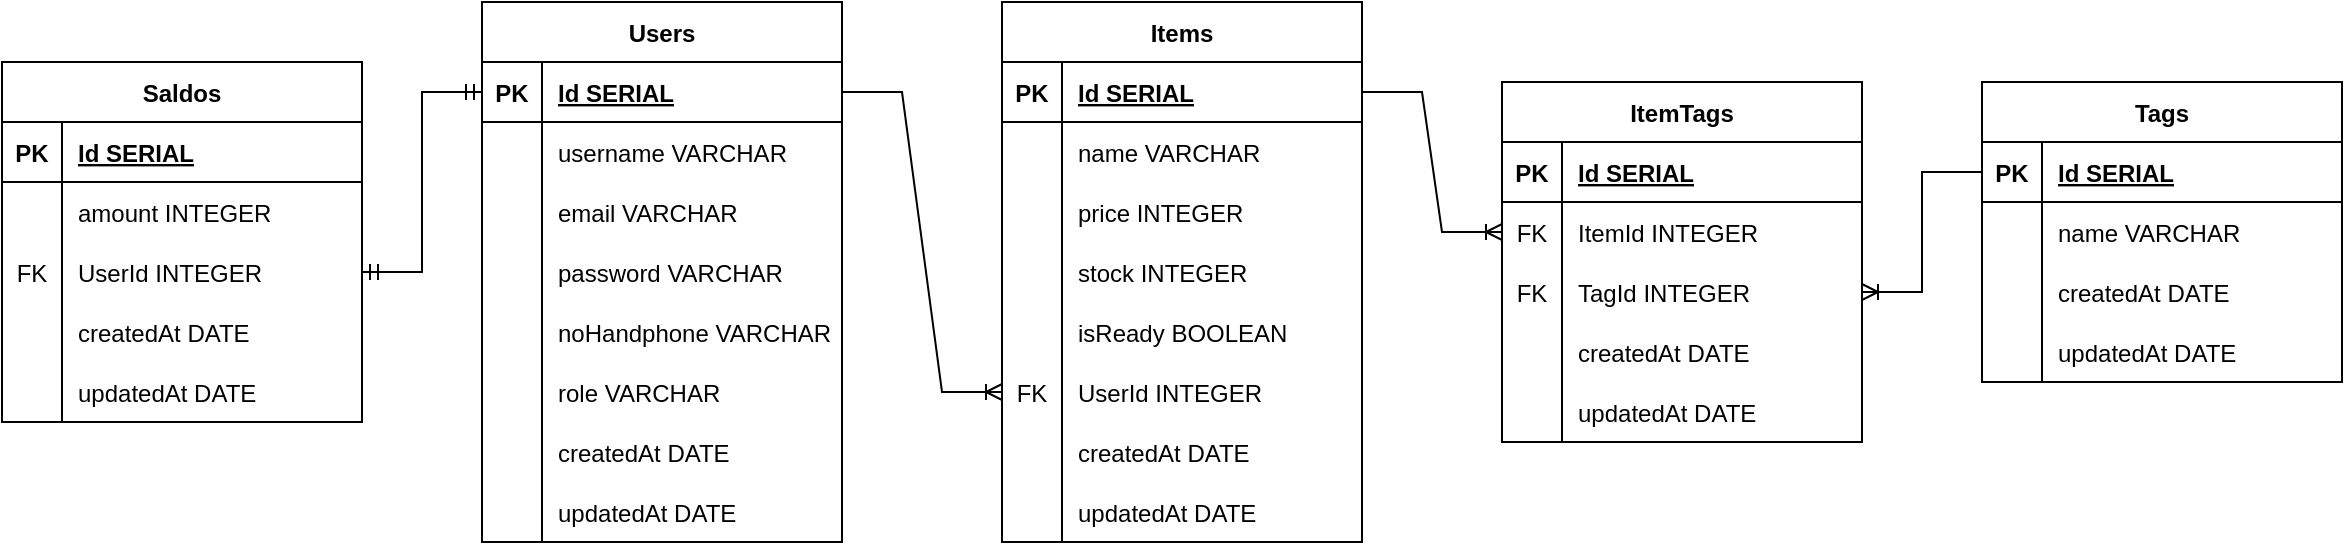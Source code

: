 <mxfile version="20.7.4" type="device"><diagram id="XN_L7HyV0do77yUgwNzS" name="Halaman-1"><mxGraphModel dx="2670" dy="701" grid="1" gridSize="10" guides="1" tooltips="1" connect="1" arrows="1" fold="1" page="1" pageScale="1" pageWidth="827" pageHeight="1169" math="0" shadow="0"><root><mxCell id="0"/><mxCell id="1" parent="0"/><mxCell id="HNP9__Rh6T9opTirBBgU-1" value="Items" style="shape=table;startSize=30;container=1;collapsible=1;childLayout=tableLayout;fixedRows=1;rowLines=0;fontStyle=1;align=center;resizeLast=1;" vertex="1" parent="1"><mxGeometry x="430" y="160" width="180" height="270" as="geometry"/></mxCell><mxCell id="HNP9__Rh6T9opTirBBgU-2" value="" style="shape=tableRow;horizontal=0;startSize=0;swimlaneHead=0;swimlaneBody=0;fillColor=none;collapsible=0;dropTarget=0;points=[[0,0.5],[1,0.5]];portConstraint=eastwest;top=0;left=0;right=0;bottom=1;" vertex="1" parent="HNP9__Rh6T9opTirBBgU-1"><mxGeometry y="30" width="180" height="30" as="geometry"/></mxCell><mxCell id="HNP9__Rh6T9opTirBBgU-3" value="PK" style="shape=partialRectangle;connectable=0;fillColor=none;top=0;left=0;bottom=0;right=0;fontStyle=1;overflow=hidden;" vertex="1" parent="HNP9__Rh6T9opTirBBgU-2"><mxGeometry width="30" height="30" as="geometry"><mxRectangle width="30" height="30" as="alternateBounds"/></mxGeometry></mxCell><mxCell id="HNP9__Rh6T9opTirBBgU-4" value="Id SERIAL" style="shape=partialRectangle;connectable=0;fillColor=none;top=0;left=0;bottom=0;right=0;align=left;spacingLeft=6;fontStyle=5;overflow=hidden;" vertex="1" parent="HNP9__Rh6T9opTirBBgU-2"><mxGeometry x="30" width="150" height="30" as="geometry"><mxRectangle width="150" height="30" as="alternateBounds"/></mxGeometry></mxCell><mxCell id="HNP9__Rh6T9opTirBBgU-5" value="" style="shape=tableRow;horizontal=0;startSize=0;swimlaneHead=0;swimlaneBody=0;fillColor=none;collapsible=0;dropTarget=0;points=[[0,0.5],[1,0.5]];portConstraint=eastwest;top=0;left=0;right=0;bottom=0;" vertex="1" parent="HNP9__Rh6T9opTirBBgU-1"><mxGeometry y="60" width="180" height="30" as="geometry"/></mxCell><mxCell id="HNP9__Rh6T9opTirBBgU-6" value="" style="shape=partialRectangle;connectable=0;fillColor=none;top=0;left=0;bottom=0;right=0;editable=1;overflow=hidden;" vertex="1" parent="HNP9__Rh6T9opTirBBgU-5"><mxGeometry width="30" height="30" as="geometry"><mxRectangle width="30" height="30" as="alternateBounds"/></mxGeometry></mxCell><mxCell id="HNP9__Rh6T9opTirBBgU-7" value="name VARCHAR" style="shape=partialRectangle;connectable=0;fillColor=none;top=0;left=0;bottom=0;right=0;align=left;spacingLeft=6;overflow=hidden;" vertex="1" parent="HNP9__Rh6T9opTirBBgU-5"><mxGeometry x="30" width="150" height="30" as="geometry"><mxRectangle width="150" height="30" as="alternateBounds"/></mxGeometry></mxCell><mxCell id="HNP9__Rh6T9opTirBBgU-8" value="" style="shape=tableRow;horizontal=0;startSize=0;swimlaneHead=0;swimlaneBody=0;fillColor=none;collapsible=0;dropTarget=0;points=[[0,0.5],[1,0.5]];portConstraint=eastwest;top=0;left=0;right=0;bottom=0;" vertex="1" parent="HNP9__Rh6T9opTirBBgU-1"><mxGeometry y="90" width="180" height="30" as="geometry"/></mxCell><mxCell id="HNP9__Rh6T9opTirBBgU-9" value="" style="shape=partialRectangle;connectable=0;fillColor=none;top=0;left=0;bottom=0;right=0;editable=1;overflow=hidden;" vertex="1" parent="HNP9__Rh6T9opTirBBgU-8"><mxGeometry width="30" height="30" as="geometry"><mxRectangle width="30" height="30" as="alternateBounds"/></mxGeometry></mxCell><mxCell id="HNP9__Rh6T9opTirBBgU-10" value="price INTEGER" style="shape=partialRectangle;connectable=0;fillColor=none;top=0;left=0;bottom=0;right=0;align=left;spacingLeft=6;overflow=hidden;" vertex="1" parent="HNP9__Rh6T9opTirBBgU-8"><mxGeometry x="30" width="150" height="30" as="geometry"><mxRectangle width="150" height="30" as="alternateBounds"/></mxGeometry></mxCell><mxCell id="HNP9__Rh6T9opTirBBgU-11" value="" style="shape=tableRow;horizontal=0;startSize=0;swimlaneHead=0;swimlaneBody=0;fillColor=none;collapsible=0;dropTarget=0;points=[[0,0.5],[1,0.5]];portConstraint=eastwest;top=0;left=0;right=0;bottom=0;" vertex="1" parent="HNP9__Rh6T9opTirBBgU-1"><mxGeometry y="120" width="180" height="30" as="geometry"/></mxCell><mxCell id="HNP9__Rh6T9opTirBBgU-12" value="" style="shape=partialRectangle;connectable=0;fillColor=none;top=0;left=0;bottom=0;right=0;editable=1;overflow=hidden;" vertex="1" parent="HNP9__Rh6T9opTirBBgU-11"><mxGeometry width="30" height="30" as="geometry"><mxRectangle width="30" height="30" as="alternateBounds"/></mxGeometry></mxCell><mxCell id="HNP9__Rh6T9opTirBBgU-13" value="stock INTEGER" style="shape=partialRectangle;connectable=0;fillColor=none;top=0;left=0;bottom=0;right=0;align=left;spacingLeft=6;overflow=hidden;" vertex="1" parent="HNP9__Rh6T9opTirBBgU-11"><mxGeometry x="30" width="150" height="30" as="geometry"><mxRectangle width="150" height="30" as="alternateBounds"/></mxGeometry></mxCell><mxCell id="HNP9__Rh6T9opTirBBgU-14" value="" style="shape=tableRow;horizontal=0;startSize=0;swimlaneHead=0;swimlaneBody=0;fillColor=none;collapsible=0;dropTarget=0;points=[[0,0.5],[1,0.5]];portConstraint=eastwest;top=0;left=0;right=0;bottom=0;" vertex="1" parent="HNP9__Rh6T9opTirBBgU-1"><mxGeometry y="150" width="180" height="30" as="geometry"/></mxCell><mxCell id="HNP9__Rh6T9opTirBBgU-15" value="" style="shape=partialRectangle;connectable=0;fillColor=none;top=0;left=0;bottom=0;right=0;editable=1;overflow=hidden;" vertex="1" parent="HNP9__Rh6T9opTirBBgU-14"><mxGeometry width="30" height="30" as="geometry"><mxRectangle width="30" height="30" as="alternateBounds"/></mxGeometry></mxCell><mxCell id="HNP9__Rh6T9opTirBBgU-16" value="isReady BOOLEAN" style="shape=partialRectangle;connectable=0;fillColor=none;top=0;left=0;bottom=0;right=0;align=left;spacingLeft=6;overflow=hidden;" vertex="1" parent="HNP9__Rh6T9opTirBBgU-14"><mxGeometry x="30" width="150" height="30" as="geometry"><mxRectangle width="150" height="30" as="alternateBounds"/></mxGeometry></mxCell><mxCell id="HNP9__Rh6T9opTirBBgU-36" value="" style="shape=tableRow;horizontal=0;startSize=0;swimlaneHead=0;swimlaneBody=0;fillColor=none;collapsible=0;dropTarget=0;points=[[0,0.5],[1,0.5]];portConstraint=eastwest;top=0;left=0;right=0;bottom=0;" vertex="1" parent="HNP9__Rh6T9opTirBBgU-1"><mxGeometry y="180" width="180" height="30" as="geometry"/></mxCell><mxCell id="HNP9__Rh6T9opTirBBgU-37" value="FK" style="shape=partialRectangle;connectable=0;fillColor=none;top=0;left=0;bottom=0;right=0;editable=1;overflow=hidden;" vertex="1" parent="HNP9__Rh6T9opTirBBgU-36"><mxGeometry width="30" height="30" as="geometry"><mxRectangle width="30" height="30" as="alternateBounds"/></mxGeometry></mxCell><mxCell id="HNP9__Rh6T9opTirBBgU-38" value="UserId INTEGER" style="shape=partialRectangle;connectable=0;fillColor=none;top=0;left=0;bottom=0;right=0;align=left;spacingLeft=6;overflow=hidden;" vertex="1" parent="HNP9__Rh6T9opTirBBgU-36"><mxGeometry x="30" width="150" height="30" as="geometry"><mxRectangle width="150" height="30" as="alternateBounds"/></mxGeometry></mxCell><mxCell id="HNP9__Rh6T9opTirBBgU-97" value="" style="shape=tableRow;horizontal=0;startSize=0;swimlaneHead=0;swimlaneBody=0;fillColor=none;collapsible=0;dropTarget=0;points=[[0,0.5],[1,0.5]];portConstraint=eastwest;top=0;left=0;right=0;bottom=0;" vertex="1" parent="HNP9__Rh6T9opTirBBgU-1"><mxGeometry y="210" width="180" height="30" as="geometry"/></mxCell><mxCell id="HNP9__Rh6T9opTirBBgU-98" value="" style="shape=partialRectangle;connectable=0;fillColor=none;top=0;left=0;bottom=0;right=0;editable=1;overflow=hidden;" vertex="1" parent="HNP9__Rh6T9opTirBBgU-97"><mxGeometry width="30" height="30" as="geometry"><mxRectangle width="30" height="30" as="alternateBounds"/></mxGeometry></mxCell><mxCell id="HNP9__Rh6T9opTirBBgU-99" value="createdAt DATE" style="shape=partialRectangle;connectable=0;fillColor=none;top=0;left=0;bottom=0;right=0;align=left;spacingLeft=6;overflow=hidden;" vertex="1" parent="HNP9__Rh6T9opTirBBgU-97"><mxGeometry x="30" width="150" height="30" as="geometry"><mxRectangle width="150" height="30" as="alternateBounds"/></mxGeometry></mxCell><mxCell id="HNP9__Rh6T9opTirBBgU-100" value="" style="shape=tableRow;horizontal=0;startSize=0;swimlaneHead=0;swimlaneBody=0;fillColor=none;collapsible=0;dropTarget=0;points=[[0,0.5],[1,0.5]];portConstraint=eastwest;top=0;left=0;right=0;bottom=0;" vertex="1" parent="HNP9__Rh6T9opTirBBgU-1"><mxGeometry y="240" width="180" height="30" as="geometry"/></mxCell><mxCell id="HNP9__Rh6T9opTirBBgU-101" value="" style="shape=partialRectangle;connectable=0;fillColor=none;top=0;left=0;bottom=0;right=0;editable=1;overflow=hidden;" vertex="1" parent="HNP9__Rh6T9opTirBBgU-100"><mxGeometry width="30" height="30" as="geometry"><mxRectangle width="30" height="30" as="alternateBounds"/></mxGeometry></mxCell><mxCell id="HNP9__Rh6T9opTirBBgU-102" value="updatedAt DATE" style="shape=partialRectangle;connectable=0;fillColor=none;top=0;left=0;bottom=0;right=0;align=left;spacingLeft=6;overflow=hidden;" vertex="1" parent="HNP9__Rh6T9opTirBBgU-100"><mxGeometry x="30" width="150" height="30" as="geometry"><mxRectangle width="150" height="30" as="alternateBounds"/></mxGeometry></mxCell><mxCell id="HNP9__Rh6T9opTirBBgU-20" value="Users" style="shape=table;startSize=30;container=1;collapsible=1;childLayout=tableLayout;fixedRows=1;rowLines=0;fontStyle=1;align=center;resizeLast=1;" vertex="1" parent="1"><mxGeometry x="170" y="160" width="180" height="270" as="geometry"/></mxCell><mxCell id="HNP9__Rh6T9opTirBBgU-21" value="" style="shape=tableRow;horizontal=0;startSize=0;swimlaneHead=0;swimlaneBody=0;fillColor=none;collapsible=0;dropTarget=0;points=[[0,0.5],[1,0.5]];portConstraint=eastwest;top=0;left=0;right=0;bottom=1;" vertex="1" parent="HNP9__Rh6T9opTirBBgU-20"><mxGeometry y="30" width="180" height="30" as="geometry"/></mxCell><mxCell id="HNP9__Rh6T9opTirBBgU-22" value="PK" style="shape=partialRectangle;connectable=0;fillColor=none;top=0;left=0;bottom=0;right=0;fontStyle=1;overflow=hidden;" vertex="1" parent="HNP9__Rh6T9opTirBBgU-21"><mxGeometry width="30" height="30" as="geometry"><mxRectangle width="30" height="30" as="alternateBounds"/></mxGeometry></mxCell><mxCell id="HNP9__Rh6T9opTirBBgU-23" value="Id SERIAL" style="shape=partialRectangle;connectable=0;fillColor=none;top=0;left=0;bottom=0;right=0;align=left;spacingLeft=6;fontStyle=5;overflow=hidden;" vertex="1" parent="HNP9__Rh6T9opTirBBgU-21"><mxGeometry x="30" width="150" height="30" as="geometry"><mxRectangle width="150" height="30" as="alternateBounds"/></mxGeometry></mxCell><mxCell id="HNP9__Rh6T9opTirBBgU-24" value="" style="shape=tableRow;horizontal=0;startSize=0;swimlaneHead=0;swimlaneBody=0;fillColor=none;collapsible=0;dropTarget=0;points=[[0,0.5],[1,0.5]];portConstraint=eastwest;top=0;left=0;right=0;bottom=0;" vertex="1" parent="HNP9__Rh6T9opTirBBgU-20"><mxGeometry y="60" width="180" height="30" as="geometry"/></mxCell><mxCell id="HNP9__Rh6T9opTirBBgU-25" value="" style="shape=partialRectangle;connectable=0;fillColor=none;top=0;left=0;bottom=0;right=0;editable=1;overflow=hidden;" vertex="1" parent="HNP9__Rh6T9opTirBBgU-24"><mxGeometry width="30" height="30" as="geometry"><mxRectangle width="30" height="30" as="alternateBounds"/></mxGeometry></mxCell><mxCell id="HNP9__Rh6T9opTirBBgU-26" value="username VARCHAR" style="shape=partialRectangle;connectable=0;fillColor=none;top=0;left=0;bottom=0;right=0;align=left;spacingLeft=6;overflow=hidden;" vertex="1" parent="HNP9__Rh6T9opTirBBgU-24"><mxGeometry x="30" width="150" height="30" as="geometry"><mxRectangle width="150" height="30" as="alternateBounds"/></mxGeometry></mxCell><mxCell id="HNP9__Rh6T9opTirBBgU-27" value="" style="shape=tableRow;horizontal=0;startSize=0;swimlaneHead=0;swimlaneBody=0;fillColor=none;collapsible=0;dropTarget=0;points=[[0,0.5],[1,0.5]];portConstraint=eastwest;top=0;left=0;right=0;bottom=0;" vertex="1" parent="HNP9__Rh6T9opTirBBgU-20"><mxGeometry y="90" width="180" height="30" as="geometry"/></mxCell><mxCell id="HNP9__Rh6T9opTirBBgU-28" value="" style="shape=partialRectangle;connectable=0;fillColor=none;top=0;left=0;bottom=0;right=0;editable=1;overflow=hidden;" vertex="1" parent="HNP9__Rh6T9opTirBBgU-27"><mxGeometry width="30" height="30" as="geometry"><mxRectangle width="30" height="30" as="alternateBounds"/></mxGeometry></mxCell><mxCell id="HNP9__Rh6T9opTirBBgU-29" value="email VARCHAR" style="shape=partialRectangle;connectable=0;fillColor=none;top=0;left=0;bottom=0;right=0;align=left;spacingLeft=6;overflow=hidden;" vertex="1" parent="HNP9__Rh6T9opTirBBgU-27"><mxGeometry x="30" width="150" height="30" as="geometry"><mxRectangle width="150" height="30" as="alternateBounds"/></mxGeometry></mxCell><mxCell id="HNP9__Rh6T9opTirBBgU-30" value="" style="shape=tableRow;horizontal=0;startSize=0;swimlaneHead=0;swimlaneBody=0;fillColor=none;collapsible=0;dropTarget=0;points=[[0,0.5],[1,0.5]];portConstraint=eastwest;top=0;left=0;right=0;bottom=0;" vertex="1" parent="HNP9__Rh6T9opTirBBgU-20"><mxGeometry y="120" width="180" height="30" as="geometry"/></mxCell><mxCell id="HNP9__Rh6T9opTirBBgU-31" value="" style="shape=partialRectangle;connectable=0;fillColor=none;top=0;left=0;bottom=0;right=0;editable=1;overflow=hidden;" vertex="1" parent="HNP9__Rh6T9opTirBBgU-30"><mxGeometry width="30" height="30" as="geometry"><mxRectangle width="30" height="30" as="alternateBounds"/></mxGeometry></mxCell><mxCell id="HNP9__Rh6T9opTirBBgU-32" value="password VARCHAR" style="shape=partialRectangle;connectable=0;fillColor=none;top=0;left=0;bottom=0;right=0;align=left;spacingLeft=6;overflow=hidden;" vertex="1" parent="HNP9__Rh6T9opTirBBgU-30"><mxGeometry x="30" width="150" height="30" as="geometry"><mxRectangle width="150" height="30" as="alternateBounds"/></mxGeometry></mxCell><mxCell id="HNP9__Rh6T9opTirBBgU-33" value="" style="shape=tableRow;horizontal=0;startSize=0;swimlaneHead=0;swimlaneBody=0;fillColor=none;collapsible=0;dropTarget=0;points=[[0,0.5],[1,0.5]];portConstraint=eastwest;top=0;left=0;right=0;bottom=0;" vertex="1" parent="HNP9__Rh6T9opTirBBgU-20"><mxGeometry y="150" width="180" height="30" as="geometry"/></mxCell><mxCell id="HNP9__Rh6T9opTirBBgU-34" value="" style="shape=partialRectangle;connectable=0;fillColor=none;top=0;left=0;bottom=0;right=0;editable=1;overflow=hidden;" vertex="1" parent="HNP9__Rh6T9opTirBBgU-33"><mxGeometry width="30" height="30" as="geometry"><mxRectangle width="30" height="30" as="alternateBounds"/></mxGeometry></mxCell><mxCell id="HNP9__Rh6T9opTirBBgU-35" value="noHandphone VARCHAR" style="shape=partialRectangle;connectable=0;fillColor=none;top=0;left=0;bottom=0;right=0;align=left;spacingLeft=6;overflow=hidden;" vertex="1" parent="HNP9__Rh6T9opTirBBgU-33"><mxGeometry x="30" width="150" height="30" as="geometry"><mxRectangle width="150" height="30" as="alternateBounds"/></mxGeometry></mxCell><mxCell id="HNP9__Rh6T9opTirBBgU-40" value="" style="shape=tableRow;horizontal=0;startSize=0;swimlaneHead=0;swimlaneBody=0;fillColor=none;collapsible=0;dropTarget=0;points=[[0,0.5],[1,0.5]];portConstraint=eastwest;top=0;left=0;right=0;bottom=0;" vertex="1" parent="HNP9__Rh6T9opTirBBgU-20"><mxGeometry y="180" width="180" height="30" as="geometry"/></mxCell><mxCell id="HNP9__Rh6T9opTirBBgU-41" value="" style="shape=partialRectangle;connectable=0;fillColor=none;top=0;left=0;bottom=0;right=0;editable=1;overflow=hidden;" vertex="1" parent="HNP9__Rh6T9opTirBBgU-40"><mxGeometry width="30" height="30" as="geometry"><mxRectangle width="30" height="30" as="alternateBounds"/></mxGeometry></mxCell><mxCell id="HNP9__Rh6T9opTirBBgU-42" value="role VARCHAR" style="shape=partialRectangle;connectable=0;fillColor=none;top=0;left=0;bottom=0;right=0;align=left;spacingLeft=6;overflow=hidden;" vertex="1" parent="HNP9__Rh6T9opTirBBgU-40"><mxGeometry x="30" width="150" height="30" as="geometry"><mxRectangle width="150" height="30" as="alternateBounds"/></mxGeometry></mxCell><mxCell id="HNP9__Rh6T9opTirBBgU-85" value="" style="shape=tableRow;horizontal=0;startSize=0;swimlaneHead=0;swimlaneBody=0;fillColor=none;collapsible=0;dropTarget=0;points=[[0,0.5],[1,0.5]];portConstraint=eastwest;top=0;left=0;right=0;bottom=0;" vertex="1" parent="HNP9__Rh6T9opTirBBgU-20"><mxGeometry y="210" width="180" height="30" as="geometry"/></mxCell><mxCell id="HNP9__Rh6T9opTirBBgU-86" value="" style="shape=partialRectangle;connectable=0;fillColor=none;top=0;left=0;bottom=0;right=0;editable=1;overflow=hidden;" vertex="1" parent="HNP9__Rh6T9opTirBBgU-85"><mxGeometry width="30" height="30" as="geometry"><mxRectangle width="30" height="30" as="alternateBounds"/></mxGeometry></mxCell><mxCell id="HNP9__Rh6T9opTirBBgU-87" value="createdAt DATE" style="shape=partialRectangle;connectable=0;fillColor=none;top=0;left=0;bottom=0;right=0;align=left;spacingLeft=6;overflow=hidden;" vertex="1" parent="HNP9__Rh6T9opTirBBgU-85"><mxGeometry x="30" width="150" height="30" as="geometry"><mxRectangle width="150" height="30" as="alternateBounds"/></mxGeometry></mxCell><mxCell id="HNP9__Rh6T9opTirBBgU-88" value="" style="shape=tableRow;horizontal=0;startSize=0;swimlaneHead=0;swimlaneBody=0;fillColor=none;collapsible=0;dropTarget=0;points=[[0,0.5],[1,0.5]];portConstraint=eastwest;top=0;left=0;right=0;bottom=0;" vertex="1" parent="HNP9__Rh6T9opTirBBgU-20"><mxGeometry y="240" width="180" height="30" as="geometry"/></mxCell><mxCell id="HNP9__Rh6T9opTirBBgU-89" value="" style="shape=partialRectangle;connectable=0;fillColor=none;top=0;left=0;bottom=0;right=0;editable=1;overflow=hidden;" vertex="1" parent="HNP9__Rh6T9opTirBBgU-88"><mxGeometry width="30" height="30" as="geometry"><mxRectangle width="30" height="30" as="alternateBounds"/></mxGeometry></mxCell><mxCell id="HNP9__Rh6T9opTirBBgU-90" value="updatedAt DATE" style="shape=partialRectangle;connectable=0;fillColor=none;top=0;left=0;bottom=0;right=0;align=left;spacingLeft=6;overflow=hidden;" vertex="1" parent="HNP9__Rh6T9opTirBBgU-88"><mxGeometry x="30" width="150" height="30" as="geometry"><mxRectangle width="150" height="30" as="alternateBounds"/></mxGeometry></mxCell><mxCell id="HNP9__Rh6T9opTirBBgU-39" value="" style="edgeStyle=entityRelationEdgeStyle;fontSize=12;html=1;endArrow=ERoneToMany;rounded=0;entryX=0;entryY=0.5;entryDx=0;entryDy=0;exitX=1;exitY=0.5;exitDx=0;exitDy=0;" edge="1" parent="1" source="HNP9__Rh6T9opTirBBgU-21" target="HNP9__Rh6T9opTirBBgU-36"><mxGeometry width="100" height="100" relative="1" as="geometry"><mxPoint x="370" y="210" as="sourcePoint"/><mxPoint x="440" y="110" as="targetPoint"/></mxGeometry></mxCell><mxCell id="HNP9__Rh6T9opTirBBgU-43" value="Saldos" style="shape=table;startSize=30;container=1;collapsible=1;childLayout=tableLayout;fixedRows=1;rowLines=0;fontStyle=1;align=center;resizeLast=1;" vertex="1" parent="1"><mxGeometry x="-70" y="190" width="180" height="180" as="geometry"/></mxCell><mxCell id="HNP9__Rh6T9opTirBBgU-44" value="" style="shape=tableRow;horizontal=0;startSize=0;swimlaneHead=0;swimlaneBody=0;fillColor=none;collapsible=0;dropTarget=0;points=[[0,0.5],[1,0.5]];portConstraint=eastwest;top=0;left=0;right=0;bottom=1;" vertex="1" parent="HNP9__Rh6T9opTirBBgU-43"><mxGeometry y="30" width="180" height="30" as="geometry"/></mxCell><mxCell id="HNP9__Rh6T9opTirBBgU-45" value="PK" style="shape=partialRectangle;connectable=0;fillColor=none;top=0;left=0;bottom=0;right=0;fontStyle=1;overflow=hidden;" vertex="1" parent="HNP9__Rh6T9opTirBBgU-44"><mxGeometry width="30" height="30" as="geometry"><mxRectangle width="30" height="30" as="alternateBounds"/></mxGeometry></mxCell><mxCell id="HNP9__Rh6T9opTirBBgU-46" value="Id SERIAL" style="shape=partialRectangle;connectable=0;fillColor=none;top=0;left=0;bottom=0;right=0;align=left;spacingLeft=6;fontStyle=5;overflow=hidden;" vertex="1" parent="HNP9__Rh6T9opTirBBgU-44"><mxGeometry x="30" width="150" height="30" as="geometry"><mxRectangle width="150" height="30" as="alternateBounds"/></mxGeometry></mxCell><mxCell id="HNP9__Rh6T9opTirBBgU-47" value="" style="shape=tableRow;horizontal=0;startSize=0;swimlaneHead=0;swimlaneBody=0;fillColor=none;collapsible=0;dropTarget=0;points=[[0,0.5],[1,0.5]];portConstraint=eastwest;top=0;left=0;right=0;bottom=0;" vertex="1" parent="HNP9__Rh6T9opTirBBgU-43"><mxGeometry y="60" width="180" height="30" as="geometry"/></mxCell><mxCell id="HNP9__Rh6T9opTirBBgU-48" value="" style="shape=partialRectangle;connectable=0;fillColor=none;top=0;left=0;bottom=0;right=0;editable=1;overflow=hidden;" vertex="1" parent="HNP9__Rh6T9opTirBBgU-47"><mxGeometry width="30" height="30" as="geometry"><mxRectangle width="30" height="30" as="alternateBounds"/></mxGeometry></mxCell><mxCell id="HNP9__Rh6T9opTirBBgU-49" value="amount INTEGER" style="shape=partialRectangle;connectable=0;fillColor=none;top=0;left=0;bottom=0;right=0;align=left;spacingLeft=6;overflow=hidden;" vertex="1" parent="HNP9__Rh6T9opTirBBgU-47"><mxGeometry x="30" width="150" height="30" as="geometry"><mxRectangle width="150" height="30" as="alternateBounds"/></mxGeometry></mxCell><mxCell id="HNP9__Rh6T9opTirBBgU-56" value="" style="shape=tableRow;horizontal=0;startSize=0;swimlaneHead=0;swimlaneBody=0;fillColor=none;collapsible=0;dropTarget=0;points=[[0,0.5],[1,0.5]];portConstraint=eastwest;top=0;left=0;right=0;bottom=0;" vertex="1" parent="HNP9__Rh6T9opTirBBgU-43"><mxGeometry y="90" width="180" height="30" as="geometry"/></mxCell><mxCell id="HNP9__Rh6T9opTirBBgU-57" value="FK" style="shape=partialRectangle;connectable=0;fillColor=none;top=0;left=0;bottom=0;right=0;editable=1;overflow=hidden;" vertex="1" parent="HNP9__Rh6T9opTirBBgU-56"><mxGeometry width="30" height="30" as="geometry"><mxRectangle width="30" height="30" as="alternateBounds"/></mxGeometry></mxCell><mxCell id="HNP9__Rh6T9opTirBBgU-58" value="UserId INTEGER" style="shape=partialRectangle;connectable=0;fillColor=none;top=0;left=0;bottom=0;right=0;align=left;spacingLeft=6;overflow=hidden;" vertex="1" parent="HNP9__Rh6T9opTirBBgU-56"><mxGeometry x="30" width="150" height="30" as="geometry"><mxRectangle width="150" height="30" as="alternateBounds"/></mxGeometry></mxCell><mxCell id="HNP9__Rh6T9opTirBBgU-91" value="" style="shape=tableRow;horizontal=0;startSize=0;swimlaneHead=0;swimlaneBody=0;fillColor=none;collapsible=0;dropTarget=0;points=[[0,0.5],[1,0.5]];portConstraint=eastwest;top=0;left=0;right=0;bottom=0;" vertex="1" parent="HNP9__Rh6T9opTirBBgU-43"><mxGeometry y="120" width="180" height="30" as="geometry"/></mxCell><mxCell id="HNP9__Rh6T9opTirBBgU-92" value="" style="shape=partialRectangle;connectable=0;fillColor=none;top=0;left=0;bottom=0;right=0;editable=1;overflow=hidden;" vertex="1" parent="HNP9__Rh6T9opTirBBgU-91"><mxGeometry width="30" height="30" as="geometry"><mxRectangle width="30" height="30" as="alternateBounds"/></mxGeometry></mxCell><mxCell id="HNP9__Rh6T9opTirBBgU-93" value="createdAt DATE" style="shape=partialRectangle;connectable=0;fillColor=none;top=0;left=0;bottom=0;right=0;align=left;spacingLeft=6;overflow=hidden;" vertex="1" parent="HNP9__Rh6T9opTirBBgU-91"><mxGeometry x="30" width="150" height="30" as="geometry"><mxRectangle width="150" height="30" as="alternateBounds"/></mxGeometry></mxCell><mxCell id="HNP9__Rh6T9opTirBBgU-94" value="" style="shape=tableRow;horizontal=0;startSize=0;swimlaneHead=0;swimlaneBody=0;fillColor=none;collapsible=0;dropTarget=0;points=[[0,0.5],[1,0.5]];portConstraint=eastwest;top=0;left=0;right=0;bottom=0;" vertex="1" parent="HNP9__Rh6T9opTirBBgU-43"><mxGeometry y="150" width="180" height="30" as="geometry"/></mxCell><mxCell id="HNP9__Rh6T9opTirBBgU-95" value="" style="shape=partialRectangle;connectable=0;fillColor=none;top=0;left=0;bottom=0;right=0;editable=1;overflow=hidden;" vertex="1" parent="HNP9__Rh6T9opTirBBgU-94"><mxGeometry width="30" height="30" as="geometry"><mxRectangle width="30" height="30" as="alternateBounds"/></mxGeometry></mxCell><mxCell id="HNP9__Rh6T9opTirBBgU-96" value="updatedAt DATE" style="shape=partialRectangle;connectable=0;fillColor=none;top=0;left=0;bottom=0;right=0;align=left;spacingLeft=6;overflow=hidden;" vertex="1" parent="HNP9__Rh6T9opTirBBgU-94"><mxGeometry x="30" width="150" height="30" as="geometry"><mxRectangle width="150" height="30" as="alternateBounds"/></mxGeometry></mxCell><mxCell id="HNP9__Rh6T9opTirBBgU-59" value="" style="edgeStyle=entityRelationEdgeStyle;fontSize=12;html=1;endArrow=ERmandOne;startArrow=ERmandOne;rounded=0;exitX=1;exitY=0.5;exitDx=0;exitDy=0;" edge="1" parent="1" source="HNP9__Rh6T9opTirBBgU-56" target="HNP9__Rh6T9opTirBBgU-21"><mxGeometry width="100" height="100" relative="1" as="geometry"><mxPoint x="130" y="310" as="sourcePoint"/><mxPoint x="230" y="210" as="targetPoint"/></mxGeometry></mxCell><mxCell id="HNP9__Rh6T9opTirBBgU-60" value="ItemTags" style="shape=table;startSize=30;container=1;collapsible=1;childLayout=tableLayout;fixedRows=1;rowLines=0;fontStyle=1;align=center;resizeLast=1;" vertex="1" parent="1"><mxGeometry x="680" y="200" width="180" height="180" as="geometry"/></mxCell><mxCell id="HNP9__Rh6T9opTirBBgU-61" value="" style="shape=tableRow;horizontal=0;startSize=0;swimlaneHead=0;swimlaneBody=0;fillColor=none;collapsible=0;dropTarget=0;points=[[0,0.5],[1,0.5]];portConstraint=eastwest;top=0;left=0;right=0;bottom=1;" vertex="1" parent="HNP9__Rh6T9opTirBBgU-60"><mxGeometry y="30" width="180" height="30" as="geometry"/></mxCell><mxCell id="HNP9__Rh6T9opTirBBgU-62" value="PK" style="shape=partialRectangle;connectable=0;fillColor=none;top=0;left=0;bottom=0;right=0;fontStyle=1;overflow=hidden;" vertex="1" parent="HNP9__Rh6T9opTirBBgU-61"><mxGeometry width="30" height="30" as="geometry"><mxRectangle width="30" height="30" as="alternateBounds"/></mxGeometry></mxCell><mxCell id="HNP9__Rh6T9opTirBBgU-63" value="Id SERIAL" style="shape=partialRectangle;connectable=0;fillColor=none;top=0;left=0;bottom=0;right=0;align=left;spacingLeft=6;fontStyle=5;overflow=hidden;" vertex="1" parent="HNP9__Rh6T9opTirBBgU-61"><mxGeometry x="30" width="150" height="30" as="geometry"><mxRectangle width="150" height="30" as="alternateBounds"/></mxGeometry></mxCell><mxCell id="HNP9__Rh6T9opTirBBgU-64" value="" style="shape=tableRow;horizontal=0;startSize=0;swimlaneHead=0;swimlaneBody=0;fillColor=none;collapsible=0;dropTarget=0;points=[[0,0.5],[1,0.5]];portConstraint=eastwest;top=0;left=0;right=0;bottom=0;" vertex="1" parent="HNP9__Rh6T9opTirBBgU-60"><mxGeometry y="60" width="180" height="30" as="geometry"/></mxCell><mxCell id="HNP9__Rh6T9opTirBBgU-65" value="FK" style="shape=partialRectangle;connectable=0;fillColor=none;top=0;left=0;bottom=0;right=0;editable=1;overflow=hidden;" vertex="1" parent="HNP9__Rh6T9opTirBBgU-64"><mxGeometry width="30" height="30" as="geometry"><mxRectangle width="30" height="30" as="alternateBounds"/></mxGeometry></mxCell><mxCell id="HNP9__Rh6T9opTirBBgU-66" value="ItemId INTEGER" style="shape=partialRectangle;connectable=0;fillColor=none;top=0;left=0;bottom=0;right=0;align=left;spacingLeft=6;overflow=hidden;" vertex="1" parent="HNP9__Rh6T9opTirBBgU-64"><mxGeometry x="30" width="150" height="30" as="geometry"><mxRectangle width="150" height="30" as="alternateBounds"/></mxGeometry></mxCell><mxCell id="HNP9__Rh6T9opTirBBgU-67" value="" style="shape=tableRow;horizontal=0;startSize=0;swimlaneHead=0;swimlaneBody=0;fillColor=none;collapsible=0;dropTarget=0;points=[[0,0.5],[1,0.5]];portConstraint=eastwest;top=0;left=0;right=0;bottom=0;" vertex="1" parent="HNP9__Rh6T9opTirBBgU-60"><mxGeometry y="90" width="180" height="30" as="geometry"/></mxCell><mxCell id="HNP9__Rh6T9opTirBBgU-68" value="FK" style="shape=partialRectangle;connectable=0;fillColor=none;top=0;left=0;bottom=0;right=0;editable=1;overflow=hidden;" vertex="1" parent="HNP9__Rh6T9opTirBBgU-67"><mxGeometry width="30" height="30" as="geometry"><mxRectangle width="30" height="30" as="alternateBounds"/></mxGeometry></mxCell><mxCell id="HNP9__Rh6T9opTirBBgU-69" value="TagId INTEGER" style="shape=partialRectangle;connectable=0;fillColor=none;top=0;left=0;bottom=0;right=0;align=left;spacingLeft=6;overflow=hidden;" vertex="1" parent="HNP9__Rh6T9opTirBBgU-67"><mxGeometry x="30" width="150" height="30" as="geometry"><mxRectangle width="150" height="30" as="alternateBounds"/></mxGeometry></mxCell><mxCell id="HNP9__Rh6T9opTirBBgU-103" value="" style="shape=tableRow;horizontal=0;startSize=0;swimlaneHead=0;swimlaneBody=0;fillColor=none;collapsible=0;dropTarget=0;points=[[0,0.5],[1,0.5]];portConstraint=eastwest;top=0;left=0;right=0;bottom=0;" vertex="1" parent="HNP9__Rh6T9opTirBBgU-60"><mxGeometry y="120" width="180" height="30" as="geometry"/></mxCell><mxCell id="HNP9__Rh6T9opTirBBgU-104" value="" style="shape=partialRectangle;connectable=0;fillColor=none;top=0;left=0;bottom=0;right=0;editable=1;overflow=hidden;" vertex="1" parent="HNP9__Rh6T9opTirBBgU-103"><mxGeometry width="30" height="30" as="geometry"><mxRectangle width="30" height="30" as="alternateBounds"/></mxGeometry></mxCell><mxCell id="HNP9__Rh6T9opTirBBgU-105" value="createdAt DATE" style="shape=partialRectangle;connectable=0;fillColor=none;top=0;left=0;bottom=0;right=0;align=left;spacingLeft=6;overflow=hidden;" vertex="1" parent="HNP9__Rh6T9opTirBBgU-103"><mxGeometry x="30" width="150" height="30" as="geometry"><mxRectangle width="150" height="30" as="alternateBounds"/></mxGeometry></mxCell><mxCell id="HNP9__Rh6T9opTirBBgU-106" value="" style="shape=tableRow;horizontal=0;startSize=0;swimlaneHead=0;swimlaneBody=0;fillColor=none;collapsible=0;dropTarget=0;points=[[0,0.5],[1,0.5]];portConstraint=eastwest;top=0;left=0;right=0;bottom=0;" vertex="1" parent="HNP9__Rh6T9opTirBBgU-60"><mxGeometry y="150" width="180" height="30" as="geometry"/></mxCell><mxCell id="HNP9__Rh6T9opTirBBgU-107" value="" style="shape=partialRectangle;connectable=0;fillColor=none;top=0;left=0;bottom=0;right=0;editable=1;overflow=hidden;" vertex="1" parent="HNP9__Rh6T9opTirBBgU-106"><mxGeometry width="30" height="30" as="geometry"><mxRectangle width="30" height="30" as="alternateBounds"/></mxGeometry></mxCell><mxCell id="HNP9__Rh6T9opTirBBgU-108" value="updatedAt DATE" style="shape=partialRectangle;connectable=0;fillColor=none;top=0;left=0;bottom=0;right=0;align=left;spacingLeft=6;overflow=hidden;" vertex="1" parent="HNP9__Rh6T9opTirBBgU-106"><mxGeometry x="30" width="150" height="30" as="geometry"><mxRectangle width="150" height="30" as="alternateBounds"/></mxGeometry></mxCell><mxCell id="HNP9__Rh6T9opTirBBgU-73" value="" style="edgeStyle=entityRelationEdgeStyle;fontSize=12;html=1;endArrow=ERoneToMany;rounded=0;exitX=1;exitY=0.5;exitDx=0;exitDy=0;entryX=0;entryY=0.5;entryDx=0;entryDy=0;" edge="1" parent="1" source="HNP9__Rh6T9opTirBBgU-2" target="HNP9__Rh6T9opTirBBgU-64"><mxGeometry width="100" height="100" relative="1" as="geometry"><mxPoint x="630" y="290" as="sourcePoint"/><mxPoint x="730" y="190" as="targetPoint"/></mxGeometry></mxCell><mxCell id="HNP9__Rh6T9opTirBBgU-74" value="Tags" style="shape=table;startSize=30;container=1;collapsible=1;childLayout=tableLayout;fixedRows=1;rowLines=0;fontStyle=1;align=center;resizeLast=1;" vertex="1" parent="1"><mxGeometry x="920" y="200" width="180" height="150" as="geometry"/></mxCell><mxCell id="HNP9__Rh6T9opTirBBgU-75" value="" style="shape=tableRow;horizontal=0;startSize=0;swimlaneHead=0;swimlaneBody=0;fillColor=none;collapsible=0;dropTarget=0;points=[[0,0.5],[1,0.5]];portConstraint=eastwest;top=0;left=0;right=0;bottom=1;" vertex="1" parent="HNP9__Rh6T9opTirBBgU-74"><mxGeometry y="30" width="180" height="30" as="geometry"/></mxCell><mxCell id="HNP9__Rh6T9opTirBBgU-76" value="PK" style="shape=partialRectangle;connectable=0;fillColor=none;top=0;left=0;bottom=0;right=0;fontStyle=1;overflow=hidden;" vertex="1" parent="HNP9__Rh6T9opTirBBgU-75"><mxGeometry width="30" height="30" as="geometry"><mxRectangle width="30" height="30" as="alternateBounds"/></mxGeometry></mxCell><mxCell id="HNP9__Rh6T9opTirBBgU-77" value="Id SERIAL" style="shape=partialRectangle;connectable=0;fillColor=none;top=0;left=0;bottom=0;right=0;align=left;spacingLeft=6;fontStyle=5;overflow=hidden;" vertex="1" parent="HNP9__Rh6T9opTirBBgU-75"><mxGeometry x="30" width="150" height="30" as="geometry"><mxRectangle width="150" height="30" as="alternateBounds"/></mxGeometry></mxCell><mxCell id="HNP9__Rh6T9opTirBBgU-78" value="" style="shape=tableRow;horizontal=0;startSize=0;swimlaneHead=0;swimlaneBody=0;fillColor=none;collapsible=0;dropTarget=0;points=[[0,0.5],[1,0.5]];portConstraint=eastwest;top=0;left=0;right=0;bottom=0;" vertex="1" parent="HNP9__Rh6T9opTirBBgU-74"><mxGeometry y="60" width="180" height="30" as="geometry"/></mxCell><mxCell id="HNP9__Rh6T9opTirBBgU-79" value="" style="shape=partialRectangle;connectable=0;fillColor=none;top=0;left=0;bottom=0;right=0;editable=1;overflow=hidden;" vertex="1" parent="HNP9__Rh6T9opTirBBgU-78"><mxGeometry width="30" height="30" as="geometry"><mxRectangle width="30" height="30" as="alternateBounds"/></mxGeometry></mxCell><mxCell id="HNP9__Rh6T9opTirBBgU-80" value="name VARCHAR" style="shape=partialRectangle;connectable=0;fillColor=none;top=0;left=0;bottom=0;right=0;align=left;spacingLeft=6;overflow=hidden;" vertex="1" parent="HNP9__Rh6T9opTirBBgU-78"><mxGeometry x="30" width="150" height="30" as="geometry"><mxRectangle width="150" height="30" as="alternateBounds"/></mxGeometry></mxCell><mxCell id="HNP9__Rh6T9opTirBBgU-109" value="" style="shape=tableRow;horizontal=0;startSize=0;swimlaneHead=0;swimlaneBody=0;fillColor=none;collapsible=0;dropTarget=0;points=[[0,0.5],[1,0.5]];portConstraint=eastwest;top=0;left=0;right=0;bottom=0;" vertex="1" parent="HNP9__Rh6T9opTirBBgU-74"><mxGeometry y="90" width="180" height="30" as="geometry"/></mxCell><mxCell id="HNP9__Rh6T9opTirBBgU-110" value="" style="shape=partialRectangle;connectable=0;fillColor=none;top=0;left=0;bottom=0;right=0;editable=1;overflow=hidden;" vertex="1" parent="HNP9__Rh6T9opTirBBgU-109"><mxGeometry width="30" height="30" as="geometry"><mxRectangle width="30" height="30" as="alternateBounds"/></mxGeometry></mxCell><mxCell id="HNP9__Rh6T9opTirBBgU-111" value="createdAt DATE" style="shape=partialRectangle;connectable=0;fillColor=none;top=0;left=0;bottom=0;right=0;align=left;spacingLeft=6;overflow=hidden;" vertex="1" parent="HNP9__Rh6T9opTirBBgU-109"><mxGeometry x="30" width="150" height="30" as="geometry"><mxRectangle width="150" height="30" as="alternateBounds"/></mxGeometry></mxCell><mxCell id="HNP9__Rh6T9opTirBBgU-112" value="" style="shape=tableRow;horizontal=0;startSize=0;swimlaneHead=0;swimlaneBody=0;fillColor=none;collapsible=0;dropTarget=0;points=[[0,0.5],[1,0.5]];portConstraint=eastwest;top=0;left=0;right=0;bottom=0;" vertex="1" parent="HNP9__Rh6T9opTirBBgU-74"><mxGeometry y="120" width="180" height="30" as="geometry"/></mxCell><mxCell id="HNP9__Rh6T9opTirBBgU-113" value="" style="shape=partialRectangle;connectable=0;fillColor=none;top=0;left=0;bottom=0;right=0;editable=1;overflow=hidden;" vertex="1" parent="HNP9__Rh6T9opTirBBgU-112"><mxGeometry width="30" height="30" as="geometry"><mxRectangle width="30" height="30" as="alternateBounds"/></mxGeometry></mxCell><mxCell id="HNP9__Rh6T9opTirBBgU-114" value="updatedAt DATE" style="shape=partialRectangle;connectable=0;fillColor=none;top=0;left=0;bottom=0;right=0;align=left;spacingLeft=6;overflow=hidden;" vertex="1" parent="HNP9__Rh6T9opTirBBgU-112"><mxGeometry x="30" width="150" height="30" as="geometry"><mxRectangle width="150" height="30" as="alternateBounds"/></mxGeometry></mxCell><mxCell id="HNP9__Rh6T9opTirBBgU-84" value="" style="edgeStyle=entityRelationEdgeStyle;fontSize=12;html=1;endArrow=ERoneToMany;rounded=0;entryX=1;entryY=0.5;entryDx=0;entryDy=0;exitX=0;exitY=0.5;exitDx=0;exitDy=0;" edge="1" parent="1" source="HNP9__Rh6T9opTirBBgU-75" target="HNP9__Rh6T9opTirBBgU-67"><mxGeometry width="100" height="100" relative="1" as="geometry"><mxPoint x="870" y="450" as="sourcePoint"/><mxPoint x="970" y="350" as="targetPoint"/></mxGeometry></mxCell></root></mxGraphModel></diagram></mxfile>